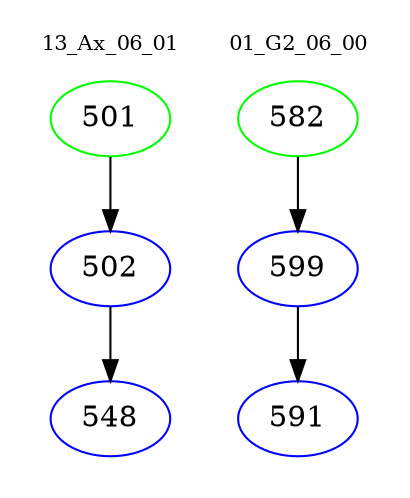 digraph{
subgraph cluster_0 {
color = white
label = "13_Ax_06_01";
fontsize=10;
T0_501 [label="501", color="green"]
T0_501 -> T0_502 [color="black"]
T0_502 [label="502", color="blue"]
T0_502 -> T0_548 [color="black"]
T0_548 [label="548", color="blue"]
}
subgraph cluster_1 {
color = white
label = "01_G2_06_00";
fontsize=10;
T1_582 [label="582", color="green"]
T1_582 -> T1_599 [color="black"]
T1_599 [label="599", color="blue"]
T1_599 -> T1_591 [color="black"]
T1_591 [label="591", color="blue"]
}
}
